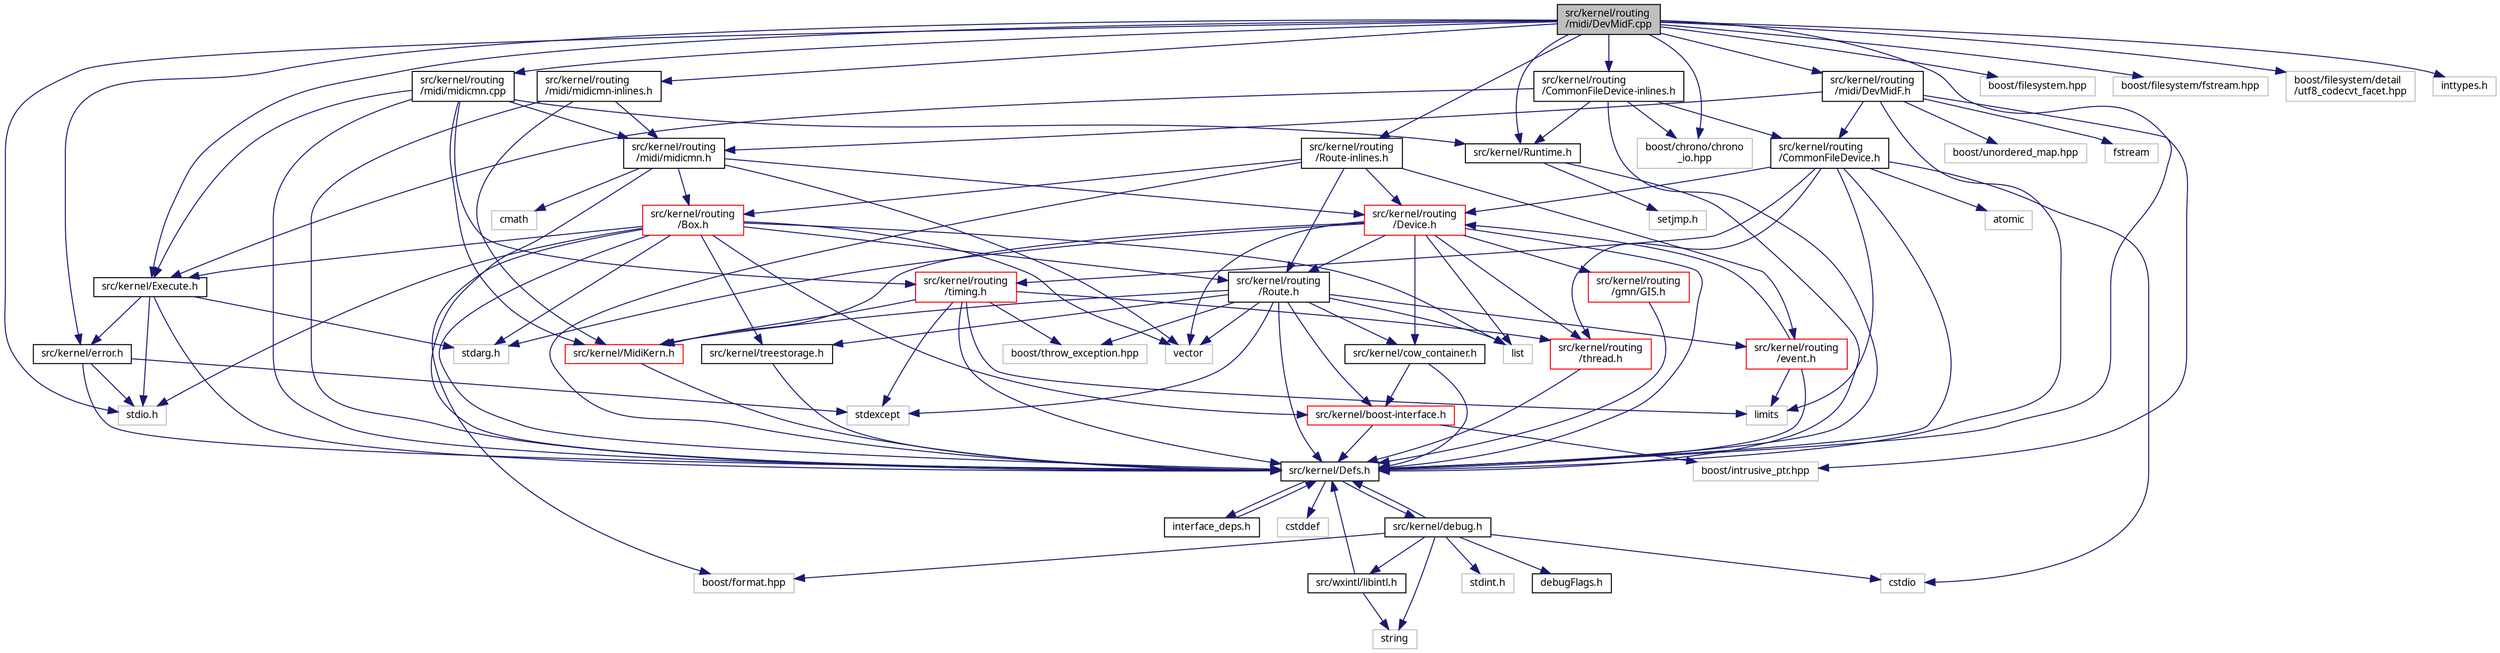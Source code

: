 digraph "src/kernel/routing/midi/DevMidF.cpp"
{
  edge [fontname="Sans",fontsize="10",labelfontname="Sans",labelfontsize="10"];
  node [fontname="Sans",fontsize="10",shape=record];
  Node0 [label="src/kernel/routing\l/midi/DevMidF.cpp",height=0.2,width=0.4,color="black", fillcolor="grey75", style="filled", fontcolor="black"];
  Node0 -> Node1 [color="midnightblue",fontsize="10",style="solid",fontname="Sans"];
  Node1 [label="src/kernel/Defs.h",height=0.2,width=0.4,color="black", fillcolor="white", style="filled",URL="$d1/d73/Defs_8h.html",tooltip="Common definitions. "];
  Node1 -> Node2 [color="midnightblue",fontsize="10",style="solid",fontname="Sans"];
  Node2 [label="interface_deps.h",height=0.2,width=0.4,color="black", fillcolor="white", style="filled",URL="$de/ddd/interface__deps_8h.html"];
  Node2 -> Node1 [color="midnightblue",fontsize="10",style="solid",fontname="Sans"];
  Node1 -> Node3 [color="midnightblue",fontsize="10",style="solid",fontname="Sans"];
  Node3 [label="cstddef",height=0.2,width=0.4,color="grey75", fillcolor="white", style="filled"];
  Node1 -> Node4 [color="midnightblue",fontsize="10",style="solid",fontname="Sans"];
  Node4 [label="src/kernel/debug.h",height=0.2,width=0.4,color="black", fillcolor="white", style="filled",URL="$db/d16/debug_8h.html"];
  Node4 -> Node1 [color="midnightblue",fontsize="10",style="solid",fontname="Sans"];
  Node4 -> Node5 [color="midnightblue",fontsize="10",style="solid",fontname="Sans"];
  Node5 [label="src/wxintl/libintl.h",height=0.2,width=0.4,color="black", fillcolor="white", style="filled",URL="$d4/d64/libintl_8h.html"];
  Node5 -> Node1 [color="midnightblue",fontsize="10",style="solid",fontname="Sans"];
  Node5 -> Node6 [color="midnightblue",fontsize="10",style="solid",fontname="Sans"];
  Node6 [label="string",height=0.2,width=0.4,color="grey75", fillcolor="white", style="filled"];
  Node4 -> Node6 [color="midnightblue",fontsize="10",style="solid",fontname="Sans"];
  Node4 -> Node7 [color="midnightblue",fontsize="10",style="solid",fontname="Sans"];
  Node7 [label="cstdio",height=0.2,width=0.4,color="grey75", fillcolor="white", style="filled"];
  Node4 -> Node8 [color="midnightblue",fontsize="10",style="solid",fontname="Sans"];
  Node8 [label="boost/format.hpp",height=0.2,width=0.4,color="grey75", fillcolor="white", style="filled"];
  Node4 -> Node9 [color="midnightblue",fontsize="10",style="solid",fontname="Sans"];
  Node9 [label="stdint.h",height=0.2,width=0.4,color="grey75", fillcolor="white", style="filled"];
  Node4 -> Node10 [color="midnightblue",fontsize="10",style="solid",fontname="Sans"];
  Node10 [label="debugFlags.h",height=0.2,width=0.4,color="black", fillcolor="white", style="filled",URL="$d4/dab/debugFlags_8h.html",tooltip="Debug flags for mutabor debug mode. "];
  Node0 -> Node11 [color="midnightblue",fontsize="10",style="solid",fontname="Sans"];
  Node11 [label="boost/filesystem.hpp",height=0.2,width=0.4,color="grey75", fillcolor="white", style="filled"];
  Node0 -> Node12 [color="midnightblue",fontsize="10",style="solid",fontname="Sans"];
  Node12 [label="boost/filesystem/fstream.hpp",height=0.2,width=0.4,color="grey75", fillcolor="white", style="filled"];
  Node0 -> Node13 [color="midnightblue",fontsize="10",style="solid",fontname="Sans"];
  Node13 [label="boost/filesystem/detail\l/utf8_codecvt_facet.hpp",height=0.2,width=0.4,color="grey75", fillcolor="white", style="filled"];
  Node0 -> Node14 [color="midnightblue",fontsize="10",style="solid",fontname="Sans"];
  Node14 [label="boost/chrono/chrono\l_io.hpp",height=0.2,width=0.4,color="grey75", fillcolor="white", style="filled"];
  Node0 -> Node15 [color="midnightblue",fontsize="10",style="solid",fontname="Sans"];
  Node15 [label="src/kernel/routing\l/midi/DevMidF.h",height=0.2,width=0.4,color="black", fillcolor="white", style="filled",URL="$da/d3c/DevMidF_8h.html"];
  Node15 -> Node1 [color="midnightblue",fontsize="10",style="solid",fontname="Sans"];
  Node15 -> Node16 [color="midnightblue",fontsize="10",style="solid",fontname="Sans"];
  Node16 [label="src/kernel/routing\l/CommonFileDevice.h",height=0.2,width=0.4,color="black", fillcolor="white", style="filled",URL="$d9/d17/CommonFileDevice_8h.html"];
  Node16 -> Node1 [color="midnightblue",fontsize="10",style="solid",fontname="Sans"];
  Node16 -> Node17 [color="midnightblue",fontsize="10",style="solid",fontname="Sans"];
  Node17 [label="src/kernel/routing\l/Device.h",height=0.2,width=0.4,color="red", fillcolor="white", style="filled",URL="$de/d05/Device_8h.html",tooltip="Routing. "];
  Node17 -> Node1 [color="midnightblue",fontsize="10",style="solid",fontname="Sans"];
  Node17 -> Node18 [color="midnightblue",fontsize="10",style="solid",fontname="Sans"];
  Node18 [label="src/kernel/cow_container.h",height=0.2,width=0.4,color="black", fillcolor="white", style="filled",URL="$da/d28/cow__container_8h.html",tooltip="Copy on write container. "];
  Node18 -> Node1 [color="midnightblue",fontsize="10",style="solid",fontname="Sans"];
  Node18 -> Node19 [color="midnightblue",fontsize="10",style="solid",fontname="Sans"];
  Node19 [label="src/kernel/boost-interface.h",height=0.2,width=0.4,color="red", fillcolor="white", style="filled",URL="$d1/da4/boost-interface_8h.html",tooltip="Interface to the boost library. "];
  Node19 -> Node1 [color="midnightblue",fontsize="10",style="solid",fontname="Sans"];
  Node19 -> Node21 [color="midnightblue",fontsize="10",style="solid",fontname="Sans"];
  Node21 [label="boost/intrusive_ptr.hpp",height=0.2,width=0.4,color="grey75", fillcolor="white", style="filled"];
  Node17 -> Node22 [color="midnightblue",fontsize="10",style="solid",fontname="Sans"];
  Node22 [label="src/kernel/routing\l/gmn/GIS.h",height=0.2,width=0.4,color="red", fillcolor="white", style="filled",URL="$dd/d4d/GIS_8h.html"];
  Node22 -> Node1 [color="midnightblue",fontsize="10",style="solid",fontname="Sans"];
  Node17 -> Node27 [color="midnightblue",fontsize="10",style="solid",fontname="Sans"];
  Node27 [label="src/kernel/routing\l/Route.h",height=0.2,width=0.4,color="black", fillcolor="white", style="filled",URL="$d1/d65/Route_8h.html",tooltip="Routing. "];
  Node27 -> Node1 [color="midnightblue",fontsize="10",style="solid",fontname="Sans"];
  Node27 -> Node18 [color="midnightblue",fontsize="10",style="solid",fontname="Sans"];
  Node27 -> Node28 [color="midnightblue",fontsize="10",style="solid",fontname="Sans"];
  Node28 [label="src/kernel/MidiKern.h",height=0.2,width=0.4,color="red", fillcolor="white", style="filled",URL="$da/dfd/MidiKern_8h.html"];
  Node28 -> Node1 [color="midnightblue",fontsize="10",style="solid",fontname="Sans"];
  Node27 -> Node30 [color="midnightblue",fontsize="10",style="solid",fontname="Sans"];
  Node30 [label="src/kernel/treestorage.h",height=0.2,width=0.4,color="black", fillcolor="white", style="filled",URL="$db/dbe/treestorage_8h.html",tooltip="abstract class for tree like storage "];
  Node30 -> Node1 [color="midnightblue",fontsize="10",style="solid",fontname="Sans"];
  Node27 -> Node19 [color="midnightblue",fontsize="10",style="solid",fontname="Sans"];
  Node27 -> Node31 [color="midnightblue",fontsize="10",style="solid",fontname="Sans"];
  Node31 [label="list",height=0.2,width=0.4,color="grey75", fillcolor="white", style="filled"];
  Node27 -> Node32 [color="midnightblue",fontsize="10",style="solid",fontname="Sans"];
  Node32 [label="vector",height=0.2,width=0.4,color="grey75", fillcolor="white", style="filled"];
  Node27 -> Node33 [color="midnightblue",fontsize="10",style="solid",fontname="Sans"];
  Node33 [label="stdexcept",height=0.2,width=0.4,color="grey75", fillcolor="white", style="filled"];
  Node27 -> Node34 [color="midnightblue",fontsize="10",style="solid",fontname="Sans"];
  Node34 [label="boost/throw_exception.hpp",height=0.2,width=0.4,color="grey75", fillcolor="white", style="filled"];
  Node27 -> Node35 [color="midnightblue",fontsize="10",style="solid",fontname="Sans"];
  Node35 [label="src/kernel/routing\l/event.h",height=0.2,width=0.4,color="red", fillcolor="white", style="filled",URL="$dd/d20/event_8h.html"];
  Node35 -> Node1 [color="midnightblue",fontsize="10",style="solid",fontname="Sans"];
  Node35 -> Node17 [color="midnightblue",fontsize="10",style="solid",fontname="Sans"];
  Node35 -> Node37 [color="midnightblue",fontsize="10",style="solid",fontname="Sans"];
  Node37 [label="limits",height=0.2,width=0.4,color="grey75", fillcolor="white", style="filled"];
  Node17 -> Node38 [color="midnightblue",fontsize="10",style="solid",fontname="Sans"];
  Node38 [label="src/kernel/routing\l/thread.h",height=0.2,width=0.4,color="red", fillcolor="white", style="filled",URL="$db/dd5/thread_8h.html"];
  Node38 -> Node1 [color="midnightblue",fontsize="10",style="solid",fontname="Sans"];
  Node17 -> Node28 [color="midnightblue",fontsize="10",style="solid",fontname="Sans"];
  Node17 -> Node32 [color="midnightblue",fontsize="10",style="solid",fontname="Sans"];
  Node17 -> Node31 [color="midnightblue",fontsize="10",style="solid",fontname="Sans"];
  Node17 -> Node45 [color="midnightblue",fontsize="10",style="solid",fontname="Sans"];
  Node45 [label="stdarg.h",height=0.2,width=0.4,color="grey75", fillcolor="white", style="filled"];
  Node16 -> Node38 [color="midnightblue",fontsize="10",style="solid",fontname="Sans"];
  Node16 -> Node47 [color="midnightblue",fontsize="10",style="solid",fontname="Sans"];
  Node47 [label="src/kernel/routing\l/timing.h",height=0.2,width=0.4,color="red", fillcolor="white", style="filled",URL="$db/d41/timing_8h.html"];
  Node47 -> Node1 [color="midnightblue",fontsize="10",style="solid",fontname="Sans"];
  Node47 -> Node28 [color="midnightblue",fontsize="10",style="solid",fontname="Sans"];
  Node47 -> Node37 [color="midnightblue",fontsize="10",style="solid",fontname="Sans"];
  Node47 -> Node33 [color="midnightblue",fontsize="10",style="solid",fontname="Sans"];
  Node47 -> Node34 [color="midnightblue",fontsize="10",style="solid",fontname="Sans"];
  Node47 -> Node38 [color="midnightblue",fontsize="10",style="solid",fontname="Sans"];
  Node16 -> Node37 [color="midnightblue",fontsize="10",style="solid",fontname="Sans"];
  Node16 -> Node7 [color="midnightblue",fontsize="10",style="solid",fontname="Sans"];
  Node16 -> Node51 [color="midnightblue",fontsize="10",style="solid",fontname="Sans"];
  Node51 [label="atomic",height=0.2,width=0.4,color="grey75", fillcolor="white", style="filled"];
  Node15 -> Node52 [color="midnightblue",fontsize="10",style="solid",fontname="Sans"];
  Node52 [label="src/kernel/routing\l/midi/midicmn.h",height=0.2,width=0.4,color="black", fillcolor="white", style="filled",URL="$de/d21/midicmn_8h.html"];
  Node52 -> Node1 [color="midnightblue",fontsize="10",style="solid",fontname="Sans"];
  Node52 -> Node17 [color="midnightblue",fontsize="10",style="solid",fontname="Sans"];
  Node52 -> Node53 [color="midnightblue",fontsize="10",style="solid",fontname="Sans"];
  Node53 [label="src/kernel/routing\l/Box.h",height=0.2,width=0.4,color="red", fillcolor="white", style="filled",URL="$de/d0f/Box_8h.html",tooltip="Mutabor Box for C++. "];
  Node53 -> Node1 [color="midnightblue",fontsize="10",style="solid",fontname="Sans"];
  Node53 -> Node30 [color="midnightblue",fontsize="10",style="solid",fontname="Sans"];
  Node53 -> Node19 [color="midnightblue",fontsize="10",style="solid",fontname="Sans"];
  Node53 -> Node27 [color="midnightblue",fontsize="10",style="solid",fontname="Sans"];
  Node53 -> Node54 [color="midnightblue",fontsize="10",style="solid",fontname="Sans"];
  Node54 [label="src/kernel/Execute.h",height=0.2,width=0.4,color="black", fillcolor="white", style="filled",URL="$de/d11/Execute_8h.html",tooltip="Execute tuning changes. "];
  Node54 -> Node1 [color="midnightblue",fontsize="10",style="solid",fontname="Sans"];
  Node54 -> Node55 [color="midnightblue",fontsize="10",style="solid",fontname="Sans"];
  Node55 [label="src/kernel/error.h",height=0.2,width=0.4,color="black", fillcolor="white", style="filled",URL="$da/d41/error_8h.html"];
  Node55 -> Node1 [color="midnightblue",fontsize="10",style="solid",fontname="Sans"];
  Node55 -> Node56 [color="midnightblue",fontsize="10",style="solid",fontname="Sans"];
  Node56 [label="stdio.h",height=0.2,width=0.4,color="grey75", fillcolor="white", style="filled"];
  Node55 -> Node33 [color="midnightblue",fontsize="10",style="solid",fontname="Sans"];
  Node54 -> Node56 [color="midnightblue",fontsize="10",style="solid",fontname="Sans"];
  Node54 -> Node45 [color="midnightblue",fontsize="10",style="solid",fontname="Sans"];
  Node53 -> Node32 [color="midnightblue",fontsize="10",style="solid",fontname="Sans"];
  Node53 -> Node31 [color="midnightblue",fontsize="10",style="solid",fontname="Sans"];
  Node53 -> Node45 [color="midnightblue",fontsize="10",style="solid",fontname="Sans"];
  Node53 -> Node56 [color="midnightblue",fontsize="10",style="solid",fontname="Sans"];
  Node53 -> Node8 [color="midnightblue",fontsize="10",style="solid",fontname="Sans"];
  Node52 -> Node32 [color="midnightblue",fontsize="10",style="solid",fontname="Sans"];
  Node52 -> Node61 [color="midnightblue",fontsize="10",style="solid",fontname="Sans"];
  Node61 [label="cmath",height=0.2,width=0.4,color="grey75", fillcolor="white", style="filled"];
  Node15 -> Node62 [color="midnightblue",fontsize="10",style="solid",fontname="Sans"];
  Node62 [label="fstream",height=0.2,width=0.4,color="grey75", fillcolor="white", style="filled"];
  Node15 -> Node21 [color="midnightblue",fontsize="10",style="solid",fontname="Sans"];
  Node15 -> Node63 [color="midnightblue",fontsize="10",style="solid",fontname="Sans"];
  Node63 [label="boost/unordered_map.hpp",height=0.2,width=0.4,color="grey75", fillcolor="white", style="filled"];
  Node0 -> Node55 [color="midnightblue",fontsize="10",style="solid",fontname="Sans"];
  Node0 -> Node54 [color="midnightblue",fontsize="10",style="solid",fontname="Sans"];
  Node0 -> Node64 [color="midnightblue",fontsize="10",style="solid",fontname="Sans"];
  Node64 [label="src/kernel/Runtime.h",height=0.2,width=0.4,color="black", fillcolor="white", style="filled",URL="$d5/d84/Runtime_8h.html",tooltip="Runtime functions of the (mainly C) old kernel of Mutabor. "];
  Node64 -> Node1 [color="midnightblue",fontsize="10",style="solid",fontname="Sans"];
  Node64 -> Node65 [color="midnightblue",fontsize="10",style="solid",fontname="Sans"];
  Node65 [label="setjmp.h",height=0.2,width=0.4,color="grey75", fillcolor="white", style="filled"];
  Node0 -> Node66 [color="midnightblue",fontsize="10",style="solid",fontname="Sans"];
  Node66 [label="src/kernel/routing\l/Route-inlines.h",height=0.2,width=0.4,color="black", fillcolor="white", style="filled",URL="$d2/d2c/Route-inlines_8h.html"];
  Node66 -> Node1 [color="midnightblue",fontsize="10",style="solid",fontname="Sans"];
  Node66 -> Node27 [color="midnightblue",fontsize="10",style="solid",fontname="Sans"];
  Node66 -> Node17 [color="midnightblue",fontsize="10",style="solid",fontname="Sans"];
  Node66 -> Node53 [color="midnightblue",fontsize="10",style="solid",fontname="Sans"];
  Node66 -> Node35 [color="midnightblue",fontsize="10",style="solid",fontname="Sans"];
  Node0 -> Node67 [color="midnightblue",fontsize="10",style="solid",fontname="Sans"];
  Node67 [label="inttypes.h",height=0.2,width=0.4,color="grey75", fillcolor="white", style="filled"];
  Node0 -> Node56 [color="midnightblue",fontsize="10",style="solid",fontname="Sans"];
  Node0 -> Node68 [color="midnightblue",fontsize="10",style="solid",fontname="Sans"];
  Node68 [label="src/kernel/routing\l/midi/midicmn-inlines.h",height=0.2,width=0.4,color="black", fillcolor="white", style="filled",URL="$d9/d34/midicmn-inlines_8h.html"];
  Node68 -> Node1 [color="midnightblue",fontsize="10",style="solid",fontname="Sans"];
  Node68 -> Node52 [color="midnightblue",fontsize="10",style="solid",fontname="Sans"];
  Node68 -> Node28 [color="midnightblue",fontsize="10",style="solid",fontname="Sans"];
  Node0 -> Node69 [color="midnightblue",fontsize="10",style="solid",fontname="Sans"];
  Node69 [label="src/kernel/routing\l/CommonFileDevice-inlines.h",height=0.2,width=0.4,color="black", fillcolor="white", style="filled",URL="$d9/d6a/CommonFileDevice-inlines_8h.html"];
  Node69 -> Node1 [color="midnightblue",fontsize="10",style="solid",fontname="Sans"];
  Node69 -> Node16 [color="midnightblue",fontsize="10",style="solid",fontname="Sans"];
  Node69 -> Node54 [color="midnightblue",fontsize="10",style="solid",fontname="Sans"];
  Node69 -> Node64 [color="midnightblue",fontsize="10",style="solid",fontname="Sans"];
  Node69 -> Node14 [color="midnightblue",fontsize="10",style="solid",fontname="Sans"];
  Node0 -> Node70 [color="midnightblue",fontsize="10",style="solid",fontname="Sans"];
  Node70 [label="src/kernel/routing\l/midi/midicmn.cpp",height=0.2,width=0.4,color="black", fillcolor="white", style="filled",URL="$d3/d0f/midicmn_8cpp.html"];
  Node70 -> Node1 [color="midnightblue",fontsize="10",style="solid",fontname="Sans"];
  Node70 -> Node52 [color="midnightblue",fontsize="10",style="solid",fontname="Sans"];
  Node70 -> Node47 [color="midnightblue",fontsize="10",style="solid",fontname="Sans"];
  Node70 -> Node28 [color="midnightblue",fontsize="10",style="solid",fontname="Sans"];
  Node70 -> Node54 [color="midnightblue",fontsize="10",style="solid",fontname="Sans"];
  Node70 -> Node64 [color="midnightblue",fontsize="10",style="solid",fontname="Sans"];
}
